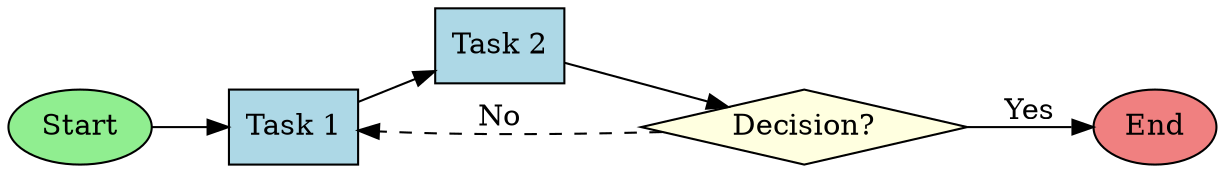 digraph Workflow {
    rankdir=LR;  // Left-to-right layout
    node [shape=box, style=filled, fillcolor=lightblue];  // Node style

    Start [label="Start", shape=ellipse, fillcolor=lightgreen];
    Task1 [label="Task 1", shape=box];
    Task2 [label="Task 2", shape=box];
    Decision [label="Decision?", shape=diamond, fillcolor=lightyellow];
    End [label="End", shape=ellipse, fillcolor=lightcoral];

    // Edges
    Start -> Task1 -> Task2 -> Decision;
    Decision -> End [label="Yes"];
    Decision -> Task1 [label="No", style=dashed];
}
